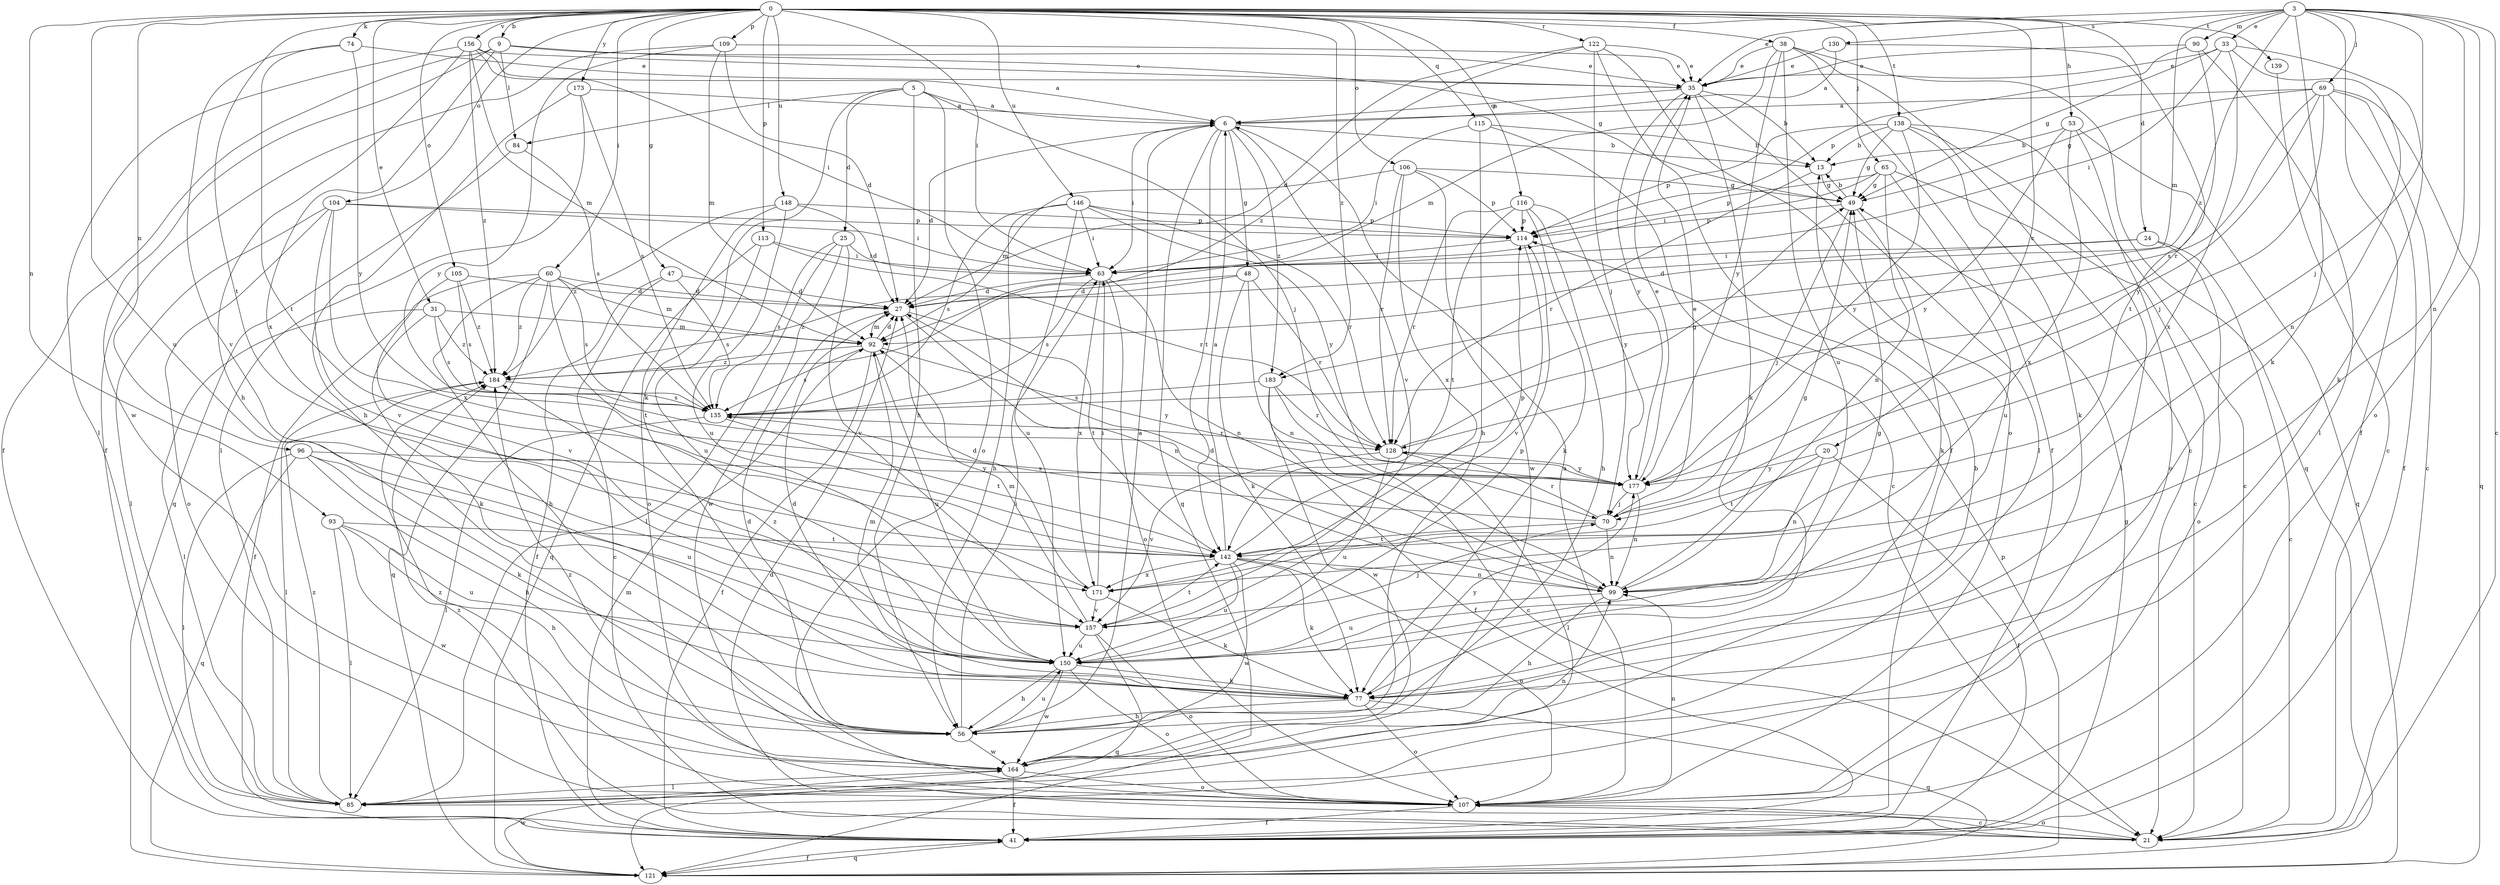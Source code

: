 strict digraph  {
0;
3;
5;
6;
9;
13;
20;
21;
24;
25;
27;
31;
33;
35;
38;
41;
47;
48;
49;
53;
56;
60;
63;
65;
69;
70;
74;
77;
84;
85;
90;
92;
93;
96;
99;
104;
105;
106;
107;
109;
113;
114;
115;
116;
121;
122;
128;
130;
135;
138;
139;
142;
146;
148;
150;
156;
157;
164;
171;
173;
177;
183;
184;
0 -> 9  [label=b];
0 -> 20  [label=c];
0 -> 24  [label=d];
0 -> 31  [label=e];
0 -> 38  [label=f];
0 -> 47  [label=g];
0 -> 53  [label=h];
0 -> 60  [label=i];
0 -> 63  [label=i];
0 -> 65  [label=j];
0 -> 74  [label=k];
0 -> 93  [label=n];
0 -> 96  [label=n];
0 -> 104  [label=o];
0 -> 105  [label=o];
0 -> 106  [label=o];
0 -> 109  [label=p];
0 -> 113  [label=p];
0 -> 115  [label=q];
0 -> 116  [label=q];
0 -> 122  [label=r];
0 -> 138  [label=t];
0 -> 139  [label=t];
0 -> 142  [label=t];
0 -> 146  [label=u];
0 -> 148  [label=u];
0 -> 150  [label=u];
0 -> 156  [label=v];
0 -> 173  [label=y];
0 -> 183  [label=z];
3 -> 21  [label=c];
3 -> 33  [label=e];
3 -> 35  [label=e];
3 -> 41  [label=f];
3 -> 69  [label=j];
3 -> 70  [label=j];
3 -> 77  [label=k];
3 -> 90  [label=m];
3 -> 92  [label=m];
3 -> 99  [label=n];
3 -> 107  [label=o];
3 -> 130  [label=s];
3 -> 183  [label=z];
5 -> 6  [label=a];
5 -> 25  [label=d];
5 -> 56  [label=h];
5 -> 70  [label=j];
5 -> 77  [label=k];
5 -> 84  [label=l];
5 -> 107  [label=o];
6 -> 13  [label=b];
6 -> 27  [label=d];
6 -> 48  [label=g];
6 -> 63  [label=i];
6 -> 121  [label=q];
6 -> 142  [label=t];
6 -> 157  [label=v];
6 -> 183  [label=z];
9 -> 35  [label=e];
9 -> 41  [label=f];
9 -> 49  [label=g];
9 -> 84  [label=l];
9 -> 164  [label=w];
9 -> 171  [label=x];
13 -> 49  [label=g];
13 -> 128  [label=r];
20 -> 41  [label=f];
20 -> 99  [label=n];
20 -> 142  [label=t];
20 -> 177  [label=y];
21 -> 27  [label=d];
21 -> 107  [label=o];
21 -> 184  [label=z];
24 -> 21  [label=c];
24 -> 27  [label=d];
24 -> 63  [label=i];
24 -> 107  [label=o];
25 -> 63  [label=i];
25 -> 85  [label=l];
25 -> 135  [label=s];
25 -> 157  [label=v];
25 -> 164  [label=w];
27 -> 92  [label=m];
27 -> 99  [label=n];
27 -> 142  [label=t];
31 -> 77  [label=k];
31 -> 85  [label=l];
31 -> 92  [label=m];
31 -> 135  [label=s];
31 -> 184  [label=z];
33 -> 35  [label=e];
33 -> 49  [label=g];
33 -> 63  [label=i];
33 -> 77  [label=k];
33 -> 99  [label=n];
33 -> 171  [label=x];
35 -> 6  [label=a];
35 -> 13  [label=b];
35 -> 77  [label=k];
35 -> 85  [label=l];
35 -> 177  [label=y];
38 -> 21  [label=c];
38 -> 35  [label=e];
38 -> 41  [label=f];
38 -> 92  [label=m];
38 -> 121  [label=q];
38 -> 150  [label=u];
38 -> 177  [label=y];
41 -> 49  [label=g];
41 -> 92  [label=m];
41 -> 121  [label=q];
47 -> 21  [label=c];
47 -> 27  [label=d];
47 -> 41  [label=f];
47 -> 135  [label=s];
48 -> 27  [label=d];
48 -> 77  [label=k];
48 -> 99  [label=n];
48 -> 128  [label=r];
48 -> 184  [label=z];
49 -> 13  [label=b];
49 -> 70  [label=j];
49 -> 77  [label=k];
49 -> 114  [label=p];
53 -> 13  [label=b];
53 -> 107  [label=o];
53 -> 121  [label=q];
53 -> 171  [label=x];
53 -> 177  [label=y];
56 -> 6  [label=a];
56 -> 27  [label=d];
56 -> 63  [label=i];
56 -> 150  [label=u];
56 -> 164  [label=w];
60 -> 27  [label=d];
60 -> 41  [label=f];
60 -> 56  [label=h];
60 -> 92  [label=m];
60 -> 121  [label=q];
60 -> 135  [label=s];
60 -> 142  [label=t];
60 -> 184  [label=z];
63 -> 27  [label=d];
63 -> 99  [label=n];
63 -> 107  [label=o];
63 -> 135  [label=s];
63 -> 171  [label=x];
65 -> 21  [label=c];
65 -> 49  [label=g];
65 -> 63  [label=i];
65 -> 99  [label=n];
65 -> 114  [label=p];
65 -> 150  [label=u];
69 -> 6  [label=a];
69 -> 21  [label=c];
69 -> 41  [label=f];
69 -> 49  [label=g];
69 -> 70  [label=j];
69 -> 121  [label=q];
69 -> 135  [label=s];
69 -> 177  [label=y];
70 -> 35  [label=e];
70 -> 99  [label=n];
70 -> 128  [label=r];
70 -> 135  [label=s];
70 -> 142  [label=t];
74 -> 35  [label=e];
74 -> 142  [label=t];
74 -> 157  [label=v];
74 -> 177  [label=y];
77 -> 27  [label=d];
77 -> 56  [label=h];
77 -> 92  [label=m];
77 -> 107  [label=o];
77 -> 121  [label=q];
77 -> 177  [label=y];
84 -> 121  [label=q];
84 -> 135  [label=s];
85 -> 184  [label=z];
90 -> 35  [label=e];
90 -> 85  [label=l];
90 -> 114  [label=p];
90 -> 142  [label=t];
92 -> 27  [label=d];
92 -> 41  [label=f];
92 -> 135  [label=s];
92 -> 150  [label=u];
92 -> 177  [label=y];
92 -> 184  [label=z];
93 -> 56  [label=h];
93 -> 85  [label=l];
93 -> 142  [label=t];
93 -> 150  [label=u];
93 -> 164  [label=w];
96 -> 56  [label=h];
96 -> 77  [label=k];
96 -> 85  [label=l];
96 -> 121  [label=q];
96 -> 150  [label=u];
96 -> 177  [label=y];
99 -> 27  [label=d];
99 -> 49  [label=g];
99 -> 56  [label=h];
99 -> 150  [label=u];
104 -> 63  [label=i];
104 -> 85  [label=l];
104 -> 107  [label=o];
104 -> 114  [label=p];
104 -> 157  [label=v];
104 -> 171  [label=x];
105 -> 27  [label=d];
105 -> 135  [label=s];
105 -> 157  [label=v];
105 -> 184  [label=z];
106 -> 49  [label=g];
106 -> 92  [label=m];
106 -> 114  [label=p];
106 -> 128  [label=r];
106 -> 164  [label=w];
106 -> 171  [label=x];
107 -> 6  [label=a];
107 -> 21  [label=c];
107 -> 41  [label=f];
107 -> 99  [label=n];
107 -> 184  [label=z];
109 -> 27  [label=d];
109 -> 35  [label=e];
109 -> 41  [label=f];
109 -> 92  [label=m];
109 -> 177  [label=y];
113 -> 63  [label=i];
113 -> 121  [label=q];
113 -> 128  [label=r];
113 -> 150  [label=u];
114 -> 63  [label=i];
114 -> 157  [label=v];
115 -> 13  [label=b];
115 -> 21  [label=c];
115 -> 56  [label=h];
115 -> 63  [label=i];
116 -> 56  [label=h];
116 -> 77  [label=k];
116 -> 114  [label=p];
116 -> 128  [label=r];
116 -> 142  [label=t];
116 -> 177  [label=y];
121 -> 41  [label=f];
121 -> 114  [label=p];
121 -> 164  [label=w];
122 -> 27  [label=d];
122 -> 35  [label=e];
122 -> 41  [label=f];
122 -> 70  [label=j];
122 -> 107  [label=o];
122 -> 184  [label=z];
128 -> 49  [label=g];
128 -> 85  [label=l];
128 -> 150  [label=u];
128 -> 157  [label=v];
128 -> 177  [label=y];
130 -> 6  [label=a];
130 -> 35  [label=e];
130 -> 128  [label=r];
135 -> 85  [label=l];
135 -> 128  [label=r];
135 -> 142  [label=t];
138 -> 13  [label=b];
138 -> 21  [label=c];
138 -> 49  [label=g];
138 -> 77  [label=k];
138 -> 85  [label=l];
138 -> 114  [label=p];
138 -> 177  [label=y];
139 -> 21  [label=c];
142 -> 6  [label=a];
142 -> 77  [label=k];
142 -> 99  [label=n];
142 -> 107  [label=o];
142 -> 114  [label=p];
142 -> 150  [label=u];
142 -> 164  [label=w];
142 -> 171  [label=x];
146 -> 56  [label=h];
146 -> 63  [label=i];
146 -> 114  [label=p];
146 -> 128  [label=r];
146 -> 135  [label=s];
146 -> 150  [label=u];
146 -> 177  [label=y];
148 -> 27  [label=d];
148 -> 107  [label=o];
148 -> 114  [label=p];
148 -> 150  [label=u];
148 -> 184  [label=z];
150 -> 49  [label=g];
150 -> 56  [label=h];
150 -> 77  [label=k];
150 -> 107  [label=o];
150 -> 114  [label=p];
150 -> 164  [label=w];
150 -> 184  [label=z];
156 -> 6  [label=a];
156 -> 35  [label=e];
156 -> 56  [label=h];
156 -> 63  [label=i];
156 -> 85  [label=l];
156 -> 92  [label=m];
156 -> 184  [label=z];
157 -> 70  [label=j];
157 -> 92  [label=m];
157 -> 107  [label=o];
157 -> 121  [label=q];
157 -> 142  [label=t];
157 -> 150  [label=u];
164 -> 13  [label=b];
164 -> 41  [label=f];
164 -> 85  [label=l];
164 -> 99  [label=n];
164 -> 107  [label=o];
164 -> 184  [label=z];
171 -> 27  [label=d];
171 -> 63  [label=i];
171 -> 77  [label=k];
171 -> 157  [label=v];
173 -> 6  [label=a];
173 -> 56  [label=h];
173 -> 85  [label=l];
173 -> 135  [label=s];
177 -> 35  [label=e];
177 -> 70  [label=j];
177 -> 99  [label=n];
183 -> 21  [label=c];
183 -> 41  [label=f];
183 -> 128  [label=r];
183 -> 135  [label=s];
183 -> 164  [label=w];
184 -> 85  [label=l];
184 -> 135  [label=s];
}
